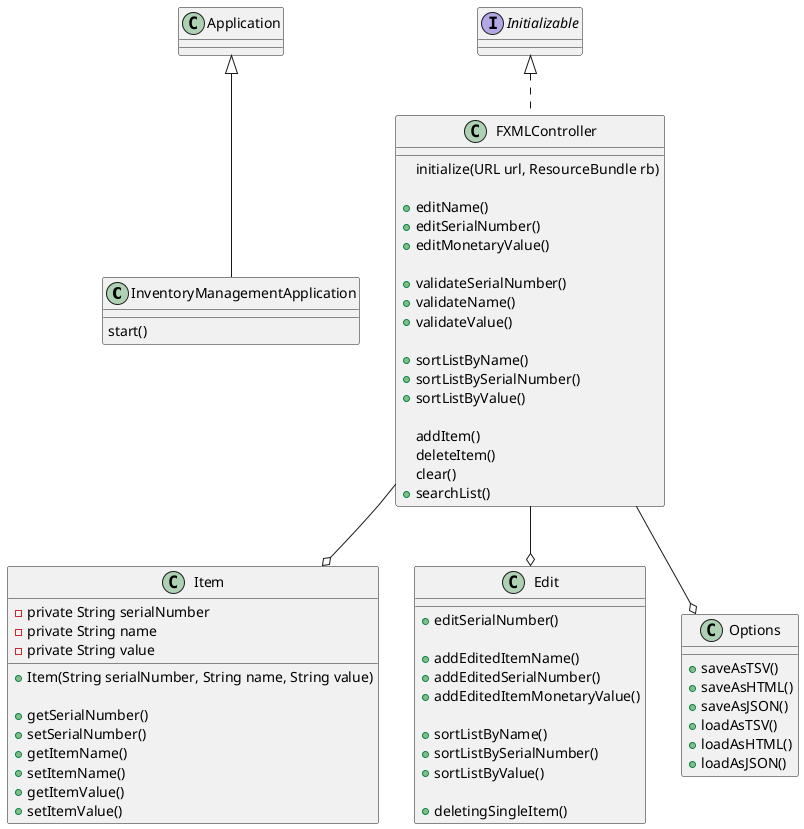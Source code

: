 @startuml
class InventoryManagementApplication extends Application {
start()

}
class FXMLController implements Initializable {
   'override initialize to set cell factory
   initialize(URL url, ResourceBundle rb)

   +editName()
   +editSerialNumber()
   +editMonetaryValue()

   +validateSerialNumber()
   +validateName()
   +validateValue()

   +sortListByName()
   +sortListBySerialNumber()
   +sortListByValue()

   addItem()
   deleteItem()
   clear()
   'method to search the list
   +searchList()

}

FXMLController --o Item


class Item {
'this class will create an inventory item object
 -private String serialNumber
 -private String name
 -private String value

  'an item will have a serialnumber, name, and a value
  +Item(String serialNumber, String name, String value)
    'create an item

 + getSerialNumber()
 +setSerialNumber()
 +getItemName()
 +setItemName()
 +getItemValue()
 +setItemValue()
}

FXMLController --o Edit

class Edit {
'This class will deal with editing components of an item
+editSerialNumber()

+addEditedItemName()
+addEditedSerialNumber()
+addEditedItemMonetaryValue()

'sorting should belong with editing because are related
+sortListByName()
+sortListBySerialNumber()
+sortListByValue()

'A single item deletion is also an edit
+deletingSingleItem()

}

FXMLController --o Options
class Options {
'this class will deal with options such as saving and loading

 +saveAsTSV()
 +saveAsHTML()
 +saveAsJSON()
 +loadAsTSV()
 +loadAsHTML()
 +loadAsJSON()

}

@enduml
